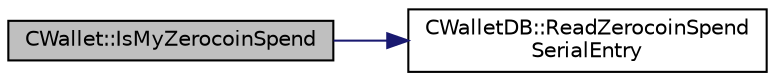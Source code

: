 digraph "CWallet::IsMyZerocoinSpend"
{
  edge [fontname="Helvetica",fontsize="10",labelfontname="Helvetica",labelfontsize="10"];
  node [fontname="Helvetica",fontsize="10",shape=record];
  rankdir="LR";
  Node714 [label="CWallet::IsMyZerocoinSpend",height=0.2,width=0.4,color="black", fillcolor="grey75", style="filled", fontcolor="black"];
  Node714 -> Node715 [color="midnightblue",fontsize="10",style="solid",fontname="Helvetica"];
  Node715 [label="CWalletDB::ReadZerocoinSpend\lSerialEntry",height=0.2,width=0.4,color="black", fillcolor="white", style="filled",URL="$class_c_wallet_d_b.html#a8913787be5585ea2039920ade85a1850"];
}
